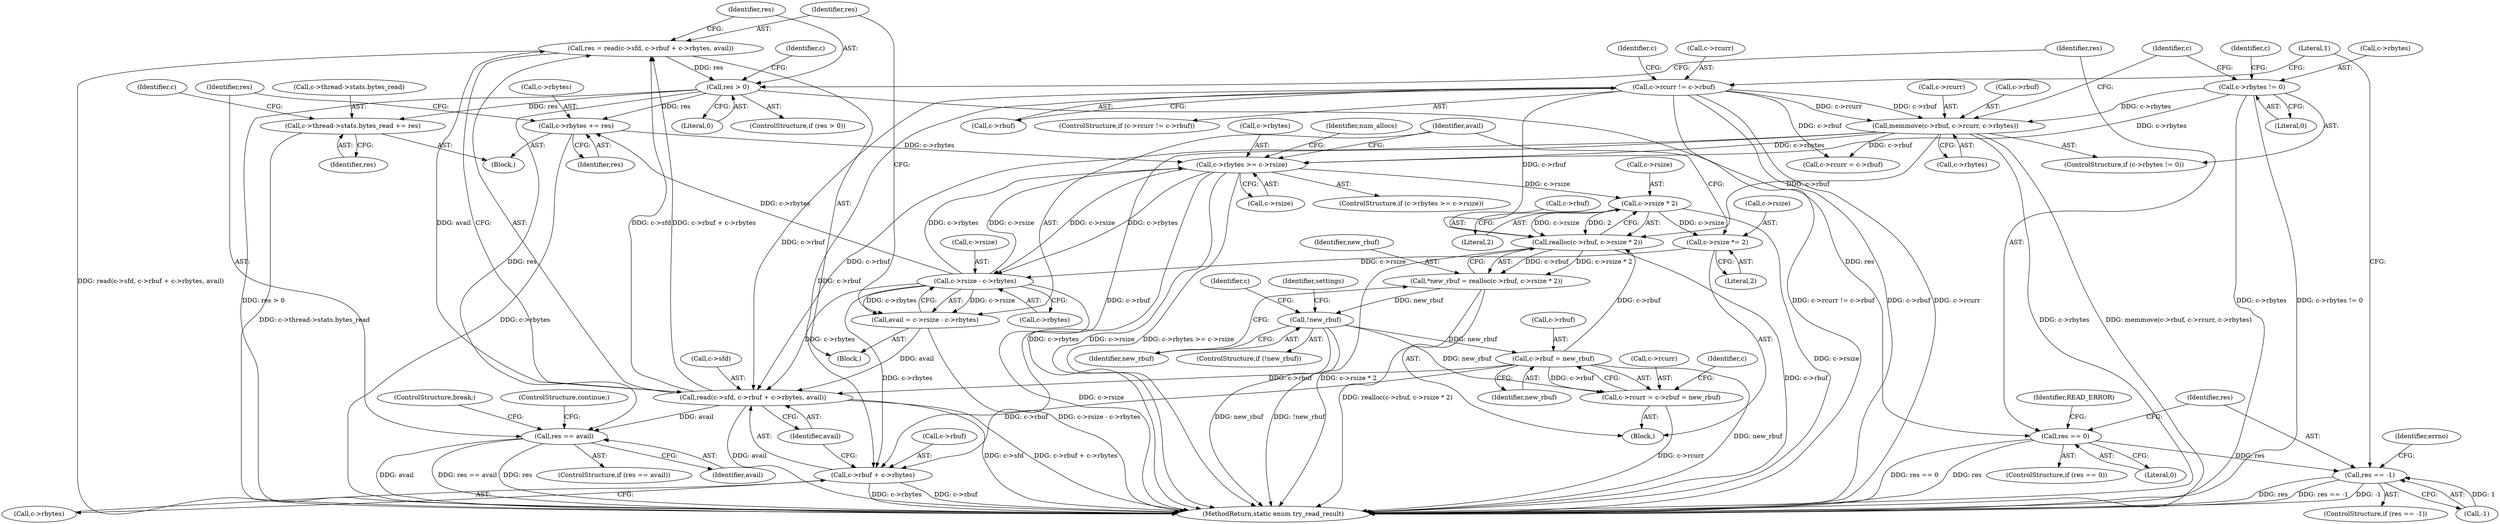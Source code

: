 digraph "0_memcached_75cc83685e103bc8ba380a57468c8f04413033f9_0@API" {
"1000235" [label="(Call,res = read(c->sfd, c->rbuf + c->rbytes, avail))"];
"1000237" [label="(Call,read(c->sfd, c->rbuf + c->rbytes, avail))"];
"1000215" [label="(Call,c->rbuf = new_rbuf)"];
"1000184" [label="(Call,!new_rbuf)"];
"1000172" [label="(Call,*new_rbuf = realloc(c->rbuf, c->rsize * 2))"];
"1000174" [label="(Call,realloc(c->rbuf, c->rsize * 2))"];
"1000119" [label="(Call,c->rcurr != c->rbuf)"];
"1000133" [label="(Call,memmove(c->rbuf, c->rcurr, c->rbytes))"];
"1000128" [label="(Call,c->rbytes != 0)"];
"1000178" [label="(Call,c->rsize * 2)"];
"1000154" [label="(Call,c->rbytes >= c->rsize)"];
"1000284" [label="(Call,c->rbytes += res)"];
"1000250" [label="(Call,res > 0)"];
"1000235" [label="(Call,res = read(c->sfd, c->rbuf + c->rbytes, avail))"];
"1000228" [label="(Call,c->rsize - c->rbytes)"];
"1000220" [label="(Call,c->rsize *= 2)"];
"1000226" [label="(Call,avail = c->rsize - c->rbytes)"];
"1000263" [label="(Call,c->thread->stats.bytes_read += res)"];
"1000211" [label="(Call,c->rcurr = c->rbuf = new_rbuf)"];
"1000290" [label="(Call,res == avail)"];
"1000241" [label="(Call,c->rbuf + c->rbytes)"];
"1000299" [label="(Call,res == 0)"];
"1000306" [label="(Call,res == -1)"];
"1000174" [label="(Call,realloc(c->rbuf, c->rsize * 2))"];
"1000155" [label="(Call,c->rbytes)"];
"1000259" [label="(Identifier,c)"];
"1000216" [label="(Call,c->rbuf)"];
"1000235" [label="(Call,res = read(c->sfd, c->rbuf + c->rbytes, avail))"];
"1000133" [label="(Call,memmove(c->rbuf, c->rcurr, c->rbytes))"];
"1000213" [label="(Identifier,c)"];
"1000173" [label="(Identifier,new_rbuf)"];
"1000237" [label="(Call,read(c->sfd, c->rbuf + c->rbytes, avail))"];
"1000211" [label="(Call,c->rcurr = c->rbuf = new_rbuf)"];
"1000226" [label="(Call,avail = c->rsize - c->rbytes)"];
"1000305" [label="(ControlStructure,if (res == -1))"];
"1000232" [label="(Call,c->rbytes)"];
"1000118" [label="(ControlStructure,if (c->rcurr != c->rbuf))"];
"1000291" [label="(Identifier,res)"];
"1000130" [label="(Identifier,c)"];
"1000143" [label="(Call,c->rcurr = c->rbuf)"];
"1000227" [label="(Identifier,avail)"];
"1000158" [label="(Call,c->rsize)"];
"1000236" [label="(Identifier,res)"];
"1000220" [label="(Call,c->rsize *= 2)"];
"1000140" [label="(Call,c->rbytes)"];
"1000250" [label="(Call,res > 0)"];
"1000151" [label="(Literal,1)"];
"1000264" [label="(Call,c->thread->stats.bytes_read)"];
"1000301" [label="(Literal,0)"];
"1000179" [label="(Call,c->rsize)"];
"1000190" [label="(Identifier,settings)"];
"1000298" [label="(ControlStructure,if (res == 0))"];
"1000120" [label="(Call,c->rcurr)"];
"1000288" [label="(Identifier,res)"];
"1000297" [label="(ControlStructure,break;)"];
"1000263" [label="(Call,c->thread->stats.bytes_read += res)"];
"1000285" [label="(Call,c->rbytes)"];
"1000314" [label="(Identifier,errno)"];
"1000284" [label="(Call,c->rbytes += res)"];
"1000253" [label="(Block,)"];
"1000153" [label="(ControlStructure,if (c->rbytes >= c->rsize))"];
"1000304" [label="(Identifier,READ_ERROR)"];
"1000212" [label="(Call,c->rcurr)"];
"1000127" [label="(ControlStructure,if (c->rbytes != 0))"];
"1000184" [label="(Call,!new_rbuf)"];
"1000299" [label="(Call,res == 0)"];
"1000308" [label="(Call,-1)"];
"1000215" [label="(Call,c->rbuf = new_rbuf)"];
"1000152" [label="(Block,)"];
"1000242" [label="(Call,c->rbuf)"];
"1000251" [label="(Identifier,res)"];
"1000229" [label="(Call,c->rsize)"];
"1000307" [label="(Identifier,res)"];
"1000224" [label="(Literal,2)"];
"1000132" [label="(Literal,0)"];
"1000128" [label="(Call,c->rbytes != 0)"];
"1000182" [label="(Literal,2)"];
"1000161" [label="(Block,)"];
"1000249" [label="(ControlStructure,if (res > 0))"];
"1000219" [label="(Identifier,new_rbuf)"];
"1000325" [label="(MethodReturn,static enum try_read_result)"];
"1000271" [label="(Identifier,res)"];
"1000245" [label="(Call,c->rbytes)"];
"1000248" [label="(Identifier,avail)"];
"1000172" [label="(Call,*new_rbuf = realloc(c->rbuf, c->rsize * 2))"];
"1000134" [label="(Call,c->rbuf)"];
"1000221" [label="(Call,c->rsize)"];
"1000300" [label="(Identifier,res)"];
"1000185" [label="(Identifier,new_rbuf)"];
"1000294" [label="(ControlStructure,continue;)"];
"1000178" [label="(Call,c->rsize * 2)"];
"1000289" [label="(ControlStructure,if (res == avail))"];
"1000119" [label="(Call,c->rcurr != c->rbuf)"];
"1000175" [label="(Call,c->rbuf)"];
"1000228" [label="(Call,c->rsize - c->rbytes)"];
"1000290" [label="(Call,res == avail)"];
"1000129" [label="(Call,c->rbytes)"];
"1000137" [label="(Call,c->rcurr)"];
"1000238" [label="(Call,c->sfd)"];
"1000222" [label="(Identifier,c)"];
"1000252" [label="(Literal,0)"];
"1000241" [label="(Call,c->rbuf + c->rbytes)"];
"1000154" [label="(Call,c->rbytes >= c->rsize)"];
"1000277" [label="(Identifier,c)"];
"1000292" [label="(Identifier,avail)"];
"1000135" [label="(Identifier,c)"];
"1000306" [label="(Call,res == -1)"];
"1000164" [label="(Identifier,num_allocs)"];
"1000123" [label="(Call,c->rbuf)"];
"1000183" [label="(ControlStructure,if (!new_rbuf))"];
"1000145" [label="(Identifier,c)"];
"1000235" -> "1000152"  [label="AST: "];
"1000235" -> "1000237"  [label="CFG: "];
"1000236" -> "1000235"  [label="AST: "];
"1000237" -> "1000235"  [label="AST: "];
"1000251" -> "1000235"  [label="CFG: "];
"1000235" -> "1000325"  [label="DDG: read(c->sfd, c->rbuf + c->rbytes, avail)"];
"1000237" -> "1000235"  [label="DDG: c->sfd"];
"1000237" -> "1000235"  [label="DDG: c->rbuf + c->rbytes"];
"1000237" -> "1000235"  [label="DDG: avail"];
"1000235" -> "1000250"  [label="DDG: res"];
"1000237" -> "1000248"  [label="CFG: "];
"1000238" -> "1000237"  [label="AST: "];
"1000241" -> "1000237"  [label="AST: "];
"1000248" -> "1000237"  [label="AST: "];
"1000237" -> "1000325"  [label="DDG: avail"];
"1000237" -> "1000325"  [label="DDG: c->sfd"];
"1000237" -> "1000325"  [label="DDG: c->rbuf + c->rbytes"];
"1000215" -> "1000237"  [label="DDG: c->rbuf"];
"1000119" -> "1000237"  [label="DDG: c->rbuf"];
"1000133" -> "1000237"  [label="DDG: c->rbuf"];
"1000228" -> "1000237"  [label="DDG: c->rbytes"];
"1000226" -> "1000237"  [label="DDG: avail"];
"1000237" -> "1000290"  [label="DDG: avail"];
"1000215" -> "1000211"  [label="AST: "];
"1000215" -> "1000219"  [label="CFG: "];
"1000216" -> "1000215"  [label="AST: "];
"1000219" -> "1000215"  [label="AST: "];
"1000211" -> "1000215"  [label="CFG: "];
"1000215" -> "1000325"  [label="DDG: new_rbuf"];
"1000215" -> "1000174"  [label="DDG: c->rbuf"];
"1000215" -> "1000211"  [label="DDG: c->rbuf"];
"1000184" -> "1000215"  [label="DDG: new_rbuf"];
"1000215" -> "1000241"  [label="DDG: c->rbuf"];
"1000184" -> "1000183"  [label="AST: "];
"1000184" -> "1000185"  [label="CFG: "];
"1000185" -> "1000184"  [label="AST: "];
"1000190" -> "1000184"  [label="CFG: "];
"1000213" -> "1000184"  [label="CFG: "];
"1000184" -> "1000325"  [label="DDG: new_rbuf"];
"1000184" -> "1000325"  [label="DDG: !new_rbuf"];
"1000172" -> "1000184"  [label="DDG: new_rbuf"];
"1000184" -> "1000211"  [label="DDG: new_rbuf"];
"1000172" -> "1000161"  [label="AST: "];
"1000172" -> "1000174"  [label="CFG: "];
"1000173" -> "1000172"  [label="AST: "];
"1000174" -> "1000172"  [label="AST: "];
"1000185" -> "1000172"  [label="CFG: "];
"1000172" -> "1000325"  [label="DDG: realloc(c->rbuf, c->rsize * 2)"];
"1000174" -> "1000172"  [label="DDG: c->rbuf"];
"1000174" -> "1000172"  [label="DDG: c->rsize * 2"];
"1000174" -> "1000178"  [label="CFG: "];
"1000175" -> "1000174"  [label="AST: "];
"1000178" -> "1000174"  [label="AST: "];
"1000174" -> "1000325"  [label="DDG: c->rsize * 2"];
"1000174" -> "1000325"  [label="DDG: c->rbuf"];
"1000119" -> "1000174"  [label="DDG: c->rbuf"];
"1000133" -> "1000174"  [label="DDG: c->rbuf"];
"1000178" -> "1000174"  [label="DDG: c->rsize"];
"1000178" -> "1000174"  [label="DDG: 2"];
"1000119" -> "1000118"  [label="AST: "];
"1000119" -> "1000123"  [label="CFG: "];
"1000120" -> "1000119"  [label="AST: "];
"1000123" -> "1000119"  [label="AST: "];
"1000130" -> "1000119"  [label="CFG: "];
"1000151" -> "1000119"  [label="CFG: "];
"1000119" -> "1000325"  [label="DDG: c->rbuf"];
"1000119" -> "1000325"  [label="DDG: c->rcurr"];
"1000119" -> "1000325"  [label="DDG: c->rcurr != c->rbuf"];
"1000119" -> "1000133"  [label="DDG: c->rbuf"];
"1000119" -> "1000133"  [label="DDG: c->rcurr"];
"1000119" -> "1000143"  [label="DDG: c->rbuf"];
"1000119" -> "1000241"  [label="DDG: c->rbuf"];
"1000133" -> "1000127"  [label="AST: "];
"1000133" -> "1000140"  [label="CFG: "];
"1000134" -> "1000133"  [label="AST: "];
"1000137" -> "1000133"  [label="AST: "];
"1000140" -> "1000133"  [label="AST: "];
"1000145" -> "1000133"  [label="CFG: "];
"1000133" -> "1000325"  [label="DDG: c->rbytes"];
"1000133" -> "1000325"  [label="DDG: memmove(c->rbuf, c->rcurr, c->rbytes)"];
"1000128" -> "1000133"  [label="DDG: c->rbytes"];
"1000133" -> "1000143"  [label="DDG: c->rbuf"];
"1000133" -> "1000154"  [label="DDG: c->rbytes"];
"1000133" -> "1000241"  [label="DDG: c->rbuf"];
"1000128" -> "1000127"  [label="AST: "];
"1000128" -> "1000132"  [label="CFG: "];
"1000129" -> "1000128"  [label="AST: "];
"1000132" -> "1000128"  [label="AST: "];
"1000135" -> "1000128"  [label="CFG: "];
"1000145" -> "1000128"  [label="CFG: "];
"1000128" -> "1000325"  [label="DDG: c->rbytes"];
"1000128" -> "1000325"  [label="DDG: c->rbytes != 0"];
"1000128" -> "1000154"  [label="DDG: c->rbytes"];
"1000178" -> "1000182"  [label="CFG: "];
"1000179" -> "1000178"  [label="AST: "];
"1000182" -> "1000178"  [label="AST: "];
"1000178" -> "1000325"  [label="DDG: c->rsize"];
"1000154" -> "1000178"  [label="DDG: c->rsize"];
"1000178" -> "1000220"  [label="DDG: c->rsize"];
"1000154" -> "1000153"  [label="AST: "];
"1000154" -> "1000158"  [label="CFG: "];
"1000155" -> "1000154"  [label="AST: "];
"1000158" -> "1000154"  [label="AST: "];
"1000164" -> "1000154"  [label="CFG: "];
"1000227" -> "1000154"  [label="CFG: "];
"1000154" -> "1000325"  [label="DDG: c->rbytes"];
"1000154" -> "1000325"  [label="DDG: c->rsize"];
"1000154" -> "1000325"  [label="DDG: c->rbytes >= c->rsize"];
"1000284" -> "1000154"  [label="DDG: c->rbytes"];
"1000228" -> "1000154"  [label="DDG: c->rbytes"];
"1000228" -> "1000154"  [label="DDG: c->rsize"];
"1000154" -> "1000228"  [label="DDG: c->rsize"];
"1000154" -> "1000228"  [label="DDG: c->rbytes"];
"1000284" -> "1000253"  [label="AST: "];
"1000284" -> "1000288"  [label="CFG: "];
"1000285" -> "1000284"  [label="AST: "];
"1000288" -> "1000284"  [label="AST: "];
"1000291" -> "1000284"  [label="CFG: "];
"1000284" -> "1000325"  [label="DDG: c->rbytes"];
"1000250" -> "1000284"  [label="DDG: res"];
"1000228" -> "1000284"  [label="DDG: c->rbytes"];
"1000250" -> "1000249"  [label="AST: "];
"1000250" -> "1000252"  [label="CFG: "];
"1000251" -> "1000250"  [label="AST: "];
"1000252" -> "1000250"  [label="AST: "];
"1000259" -> "1000250"  [label="CFG: "];
"1000300" -> "1000250"  [label="CFG: "];
"1000250" -> "1000325"  [label="DDG: res > 0"];
"1000250" -> "1000263"  [label="DDG: res"];
"1000250" -> "1000290"  [label="DDG: res"];
"1000250" -> "1000299"  [label="DDG: res"];
"1000228" -> "1000226"  [label="AST: "];
"1000228" -> "1000232"  [label="CFG: "];
"1000229" -> "1000228"  [label="AST: "];
"1000232" -> "1000228"  [label="AST: "];
"1000226" -> "1000228"  [label="CFG: "];
"1000228" -> "1000325"  [label="DDG: c->rsize"];
"1000228" -> "1000226"  [label="DDG: c->rsize"];
"1000228" -> "1000226"  [label="DDG: c->rbytes"];
"1000220" -> "1000228"  [label="DDG: c->rsize"];
"1000228" -> "1000241"  [label="DDG: c->rbytes"];
"1000220" -> "1000161"  [label="AST: "];
"1000220" -> "1000224"  [label="CFG: "];
"1000221" -> "1000220"  [label="AST: "];
"1000224" -> "1000220"  [label="AST: "];
"1000227" -> "1000220"  [label="CFG: "];
"1000226" -> "1000152"  [label="AST: "];
"1000227" -> "1000226"  [label="AST: "];
"1000236" -> "1000226"  [label="CFG: "];
"1000226" -> "1000325"  [label="DDG: c->rsize - c->rbytes"];
"1000263" -> "1000253"  [label="AST: "];
"1000263" -> "1000271"  [label="CFG: "];
"1000264" -> "1000263"  [label="AST: "];
"1000271" -> "1000263"  [label="AST: "];
"1000277" -> "1000263"  [label="CFG: "];
"1000263" -> "1000325"  [label="DDG: c->thread->stats.bytes_read"];
"1000211" -> "1000161"  [label="AST: "];
"1000212" -> "1000211"  [label="AST: "];
"1000222" -> "1000211"  [label="CFG: "];
"1000211" -> "1000325"  [label="DDG: c->rcurr"];
"1000290" -> "1000289"  [label="AST: "];
"1000290" -> "1000292"  [label="CFG: "];
"1000291" -> "1000290"  [label="AST: "];
"1000292" -> "1000290"  [label="AST: "];
"1000294" -> "1000290"  [label="CFG: "];
"1000297" -> "1000290"  [label="CFG: "];
"1000290" -> "1000325"  [label="DDG: res"];
"1000290" -> "1000325"  [label="DDG: avail"];
"1000290" -> "1000325"  [label="DDG: res == avail"];
"1000241" -> "1000245"  [label="CFG: "];
"1000242" -> "1000241"  [label="AST: "];
"1000245" -> "1000241"  [label="AST: "];
"1000248" -> "1000241"  [label="CFG: "];
"1000241" -> "1000325"  [label="DDG: c->rbuf"];
"1000241" -> "1000325"  [label="DDG: c->rbytes"];
"1000299" -> "1000298"  [label="AST: "];
"1000299" -> "1000301"  [label="CFG: "];
"1000300" -> "1000299"  [label="AST: "];
"1000301" -> "1000299"  [label="AST: "];
"1000304" -> "1000299"  [label="CFG: "];
"1000307" -> "1000299"  [label="CFG: "];
"1000299" -> "1000325"  [label="DDG: res == 0"];
"1000299" -> "1000325"  [label="DDG: res"];
"1000299" -> "1000306"  [label="DDG: res"];
"1000306" -> "1000305"  [label="AST: "];
"1000306" -> "1000308"  [label="CFG: "];
"1000307" -> "1000306"  [label="AST: "];
"1000308" -> "1000306"  [label="AST: "];
"1000151" -> "1000306"  [label="CFG: "];
"1000314" -> "1000306"  [label="CFG: "];
"1000306" -> "1000325"  [label="DDG: res"];
"1000306" -> "1000325"  [label="DDG: res == -1"];
"1000306" -> "1000325"  [label="DDG: -1"];
"1000308" -> "1000306"  [label="DDG: 1"];
}
